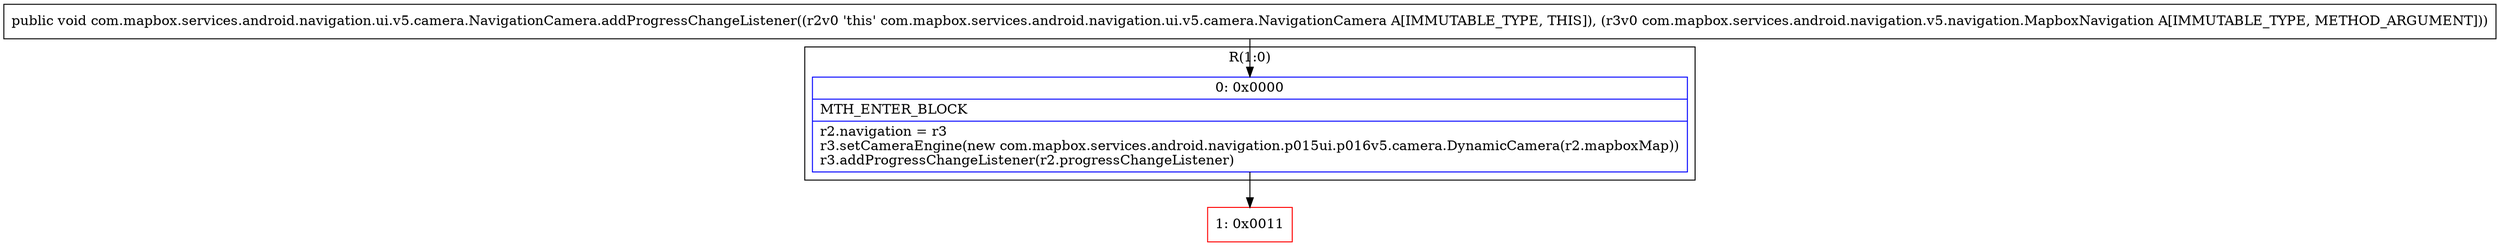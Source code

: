 digraph "CFG forcom.mapbox.services.android.navigation.ui.v5.camera.NavigationCamera.addProgressChangeListener(Lcom\/mapbox\/services\/android\/navigation\/v5\/navigation\/MapboxNavigation;)V" {
subgraph cluster_Region_1473161414 {
label = "R(1:0)";
node [shape=record,color=blue];
Node_0 [shape=record,label="{0\:\ 0x0000|MTH_ENTER_BLOCK\l|r2.navigation = r3\lr3.setCameraEngine(new com.mapbox.services.android.navigation.p015ui.p016v5.camera.DynamicCamera(r2.mapboxMap))\lr3.addProgressChangeListener(r2.progressChangeListener)\l}"];
}
Node_1 [shape=record,color=red,label="{1\:\ 0x0011}"];
MethodNode[shape=record,label="{public void com.mapbox.services.android.navigation.ui.v5.camera.NavigationCamera.addProgressChangeListener((r2v0 'this' com.mapbox.services.android.navigation.ui.v5.camera.NavigationCamera A[IMMUTABLE_TYPE, THIS]), (r3v0 com.mapbox.services.android.navigation.v5.navigation.MapboxNavigation A[IMMUTABLE_TYPE, METHOD_ARGUMENT])) }"];
MethodNode -> Node_0;
Node_0 -> Node_1;
}


